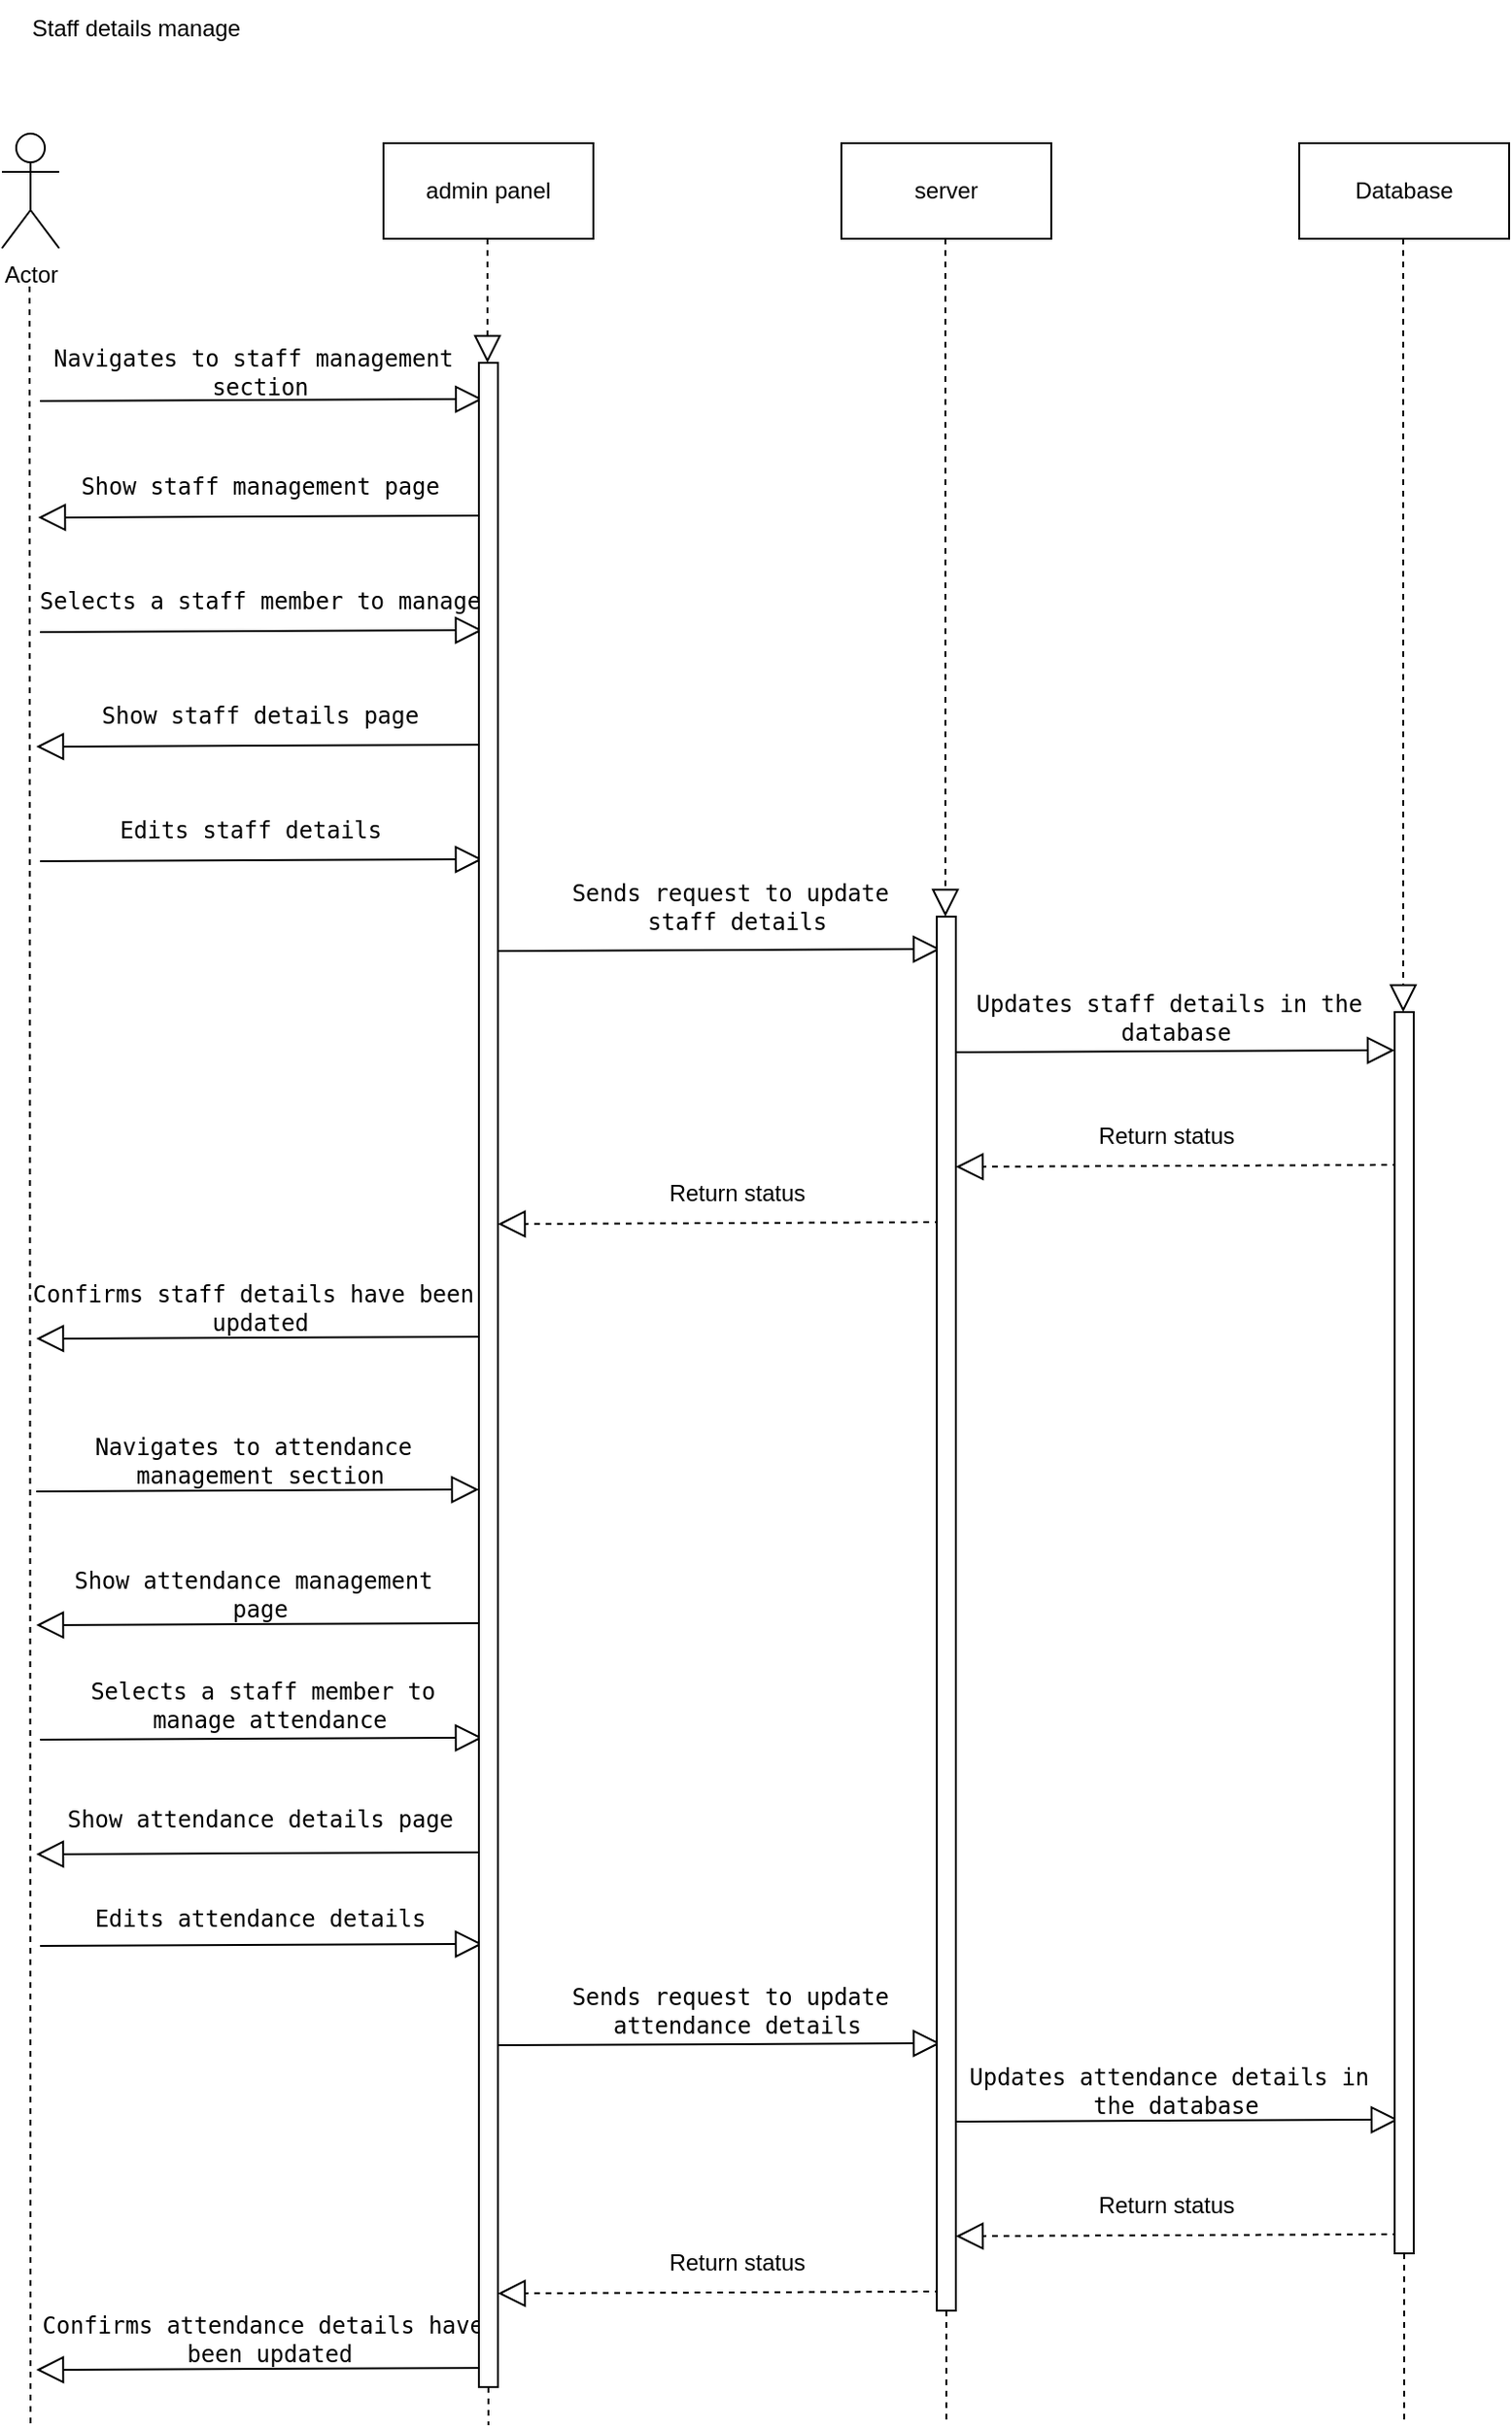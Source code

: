 <mxfile version="21.3.2" type="github">
  <diagram name="Page-1" id="ZU61pW85Vs68K8lzghGT">
    <mxGraphModel dx="954" dy="2213" grid="1" gridSize="10" guides="1" tooltips="1" connect="1" arrows="1" fold="1" page="1" pageScale="1" pageWidth="1100" pageHeight="1700" math="0" shadow="0">
      <root>
        <mxCell id="0" />
        <mxCell id="1" parent="0" />
        <mxCell id="4tsxPiN9Ej_s7Ec1uIhf-1" value="Actor" style="shape=umlActor;verticalLabelPosition=bottom;verticalAlign=top;html=1;outlineConnect=0;" parent="1" vertex="1">
          <mxGeometry x="120" y="40" width="30" height="60" as="geometry" />
        </mxCell>
        <mxCell id="4tsxPiN9Ej_s7Ec1uIhf-2" value="server" style="html=1;whiteSpace=wrap;" parent="1" vertex="1">
          <mxGeometry x="560" y="45" width="110" height="50" as="geometry" />
        </mxCell>
        <mxCell id="4tsxPiN9Ej_s7Ec1uIhf-3" value="admin panel" style="html=1;whiteSpace=wrap;" parent="1" vertex="1">
          <mxGeometry x="320" y="45" width="110" height="50" as="geometry" />
        </mxCell>
        <mxCell id="4tsxPiN9Ej_s7Ec1uIhf-4" value="" style="endArrow=none;dashed=1;endFill=0;endSize=12;html=1;rounded=0;" parent="1" edge="1">
          <mxGeometry width="160" relative="1" as="geometry">
            <mxPoint x="134.5" y="120" as="sourcePoint" />
            <mxPoint x="135" y="1240" as="targetPoint" />
          </mxGeometry>
        </mxCell>
        <mxCell id="4tsxPiN9Ej_s7Ec1uIhf-5" value="" style="endArrow=none;dashed=1;endFill=0;endSize=12;html=1;rounded=0;" parent="1" source="4tsxPiN9Ej_s7Ec1uIhf-50" edge="1">
          <mxGeometry width="160" relative="1" as="geometry">
            <mxPoint x="374.5" y="95" as="sourcePoint" />
            <mxPoint x="375" y="1240" as="targetPoint" />
          </mxGeometry>
        </mxCell>
        <mxCell id="4tsxPiN9Ej_s7Ec1uIhf-6" value="" style="endArrow=none;dashed=1;endFill=0;endSize=12;html=1;rounded=0;" parent="1" source="4tsxPiN9Ej_s7Ec1uIhf-52" edge="1">
          <mxGeometry width="160" relative="1" as="geometry">
            <mxPoint x="614.5" y="95" as="sourcePoint" />
            <mxPoint x="615" y="1240" as="targetPoint" />
          </mxGeometry>
        </mxCell>
        <mxCell id="4tsxPiN9Ej_s7Ec1uIhf-7" value="&lt;pre&gt;&lt;code class=&quot;!whitespace-pre hljs language-rust&quot;&gt;Navigates to staff management &lt;br&gt;section&lt;/code&gt;&lt;/pre&gt;" style="text;html=1;align=center;verticalAlign=middle;resizable=0;points=[];autosize=1;strokeColor=none;fillColor=none;" parent="1" vertex="1">
          <mxGeometry x="140" y="130" width="230" height="70" as="geometry" />
        </mxCell>
        <mxCell id="4tsxPiN9Ej_s7Ec1uIhf-8" value="Database" style="html=1;whiteSpace=wrap;" parent="1" vertex="1">
          <mxGeometry x="800" y="45" width="110" height="50" as="geometry" />
        </mxCell>
        <mxCell id="4tsxPiN9Ej_s7Ec1uIhf-9" value="" style="endArrow=none;dashed=1;endFill=0;endSize=12;html=1;rounded=0;" parent="1" source="4tsxPiN9Ej_s7Ec1uIhf-54" edge="1">
          <mxGeometry width="160" relative="1" as="geometry">
            <mxPoint x="854.5" y="95" as="sourcePoint" />
            <mxPoint x="855" y="1240" as="targetPoint" />
          </mxGeometry>
        </mxCell>
        <mxCell id="4tsxPiN9Ej_s7Ec1uIhf-10" value="&lt;pre&gt;&lt;code class=&quot;!whitespace-pre hljs language-rust&quot;&gt;Show staff management page&lt;/code&gt;&lt;/pre&gt;" style="text;html=1;align=center;verticalAlign=middle;resizable=0;points=[];autosize=1;strokeColor=none;fillColor=none;" parent="1" vertex="1">
          <mxGeometry x="150" y="200" width="210" height="50" as="geometry" />
        </mxCell>
        <mxCell id="4tsxPiN9Ej_s7Ec1uIhf-11" value="&lt;pre&gt;&lt;code class=&quot;!whitespace-pre hljs language-rust&quot;&gt;Selects a staff member to manage&lt;/code&gt;&lt;/pre&gt;" style="text;html=1;align=center;verticalAlign=middle;resizable=0;points=[];autosize=1;strokeColor=none;fillColor=none;" parent="1" vertex="1">
          <mxGeometry x="130" y="260" width="250" height="50" as="geometry" />
        </mxCell>
        <mxCell id="4tsxPiN9Ej_s7Ec1uIhf-12" value="&lt;pre&gt;&lt;code class=&quot;!whitespace-pre hljs language-rust&quot;&gt;Show staff details page&lt;/code&gt;&lt;/pre&gt;" style="text;html=1;align=center;verticalAlign=middle;resizable=0;points=[];autosize=1;strokeColor=none;fillColor=none;" parent="1" vertex="1">
          <mxGeometry x="165" y="320" width="180" height="50" as="geometry" />
        </mxCell>
        <mxCell id="4tsxPiN9Ej_s7Ec1uIhf-13" value="&lt;pre&gt;&lt;code class=&quot;!whitespace-pre hljs language-rust&quot;&gt;Edits staff details&lt;/code&gt;&lt;/pre&gt;" style="text;html=1;align=center;verticalAlign=middle;resizable=0;points=[];autosize=1;strokeColor=none;fillColor=none;" parent="1" vertex="1">
          <mxGeometry x="170" y="380" width="160" height="50" as="geometry" />
        </mxCell>
        <mxCell id="4tsxPiN9Ej_s7Ec1uIhf-14" value="&lt;pre&gt;&lt;code class=&quot;!whitespace-pre hljs language-rust&quot;&gt;Sends request to update &lt;br&gt;staff details&lt;/code&gt;&lt;/pre&gt;" style="text;html=1;align=center;verticalAlign=middle;resizable=0;points=[];autosize=1;strokeColor=none;fillColor=none;" parent="1" vertex="1">
          <mxGeometry x="410" y="410" width="190" height="70" as="geometry" />
        </mxCell>
        <mxCell id="4tsxPiN9Ej_s7Ec1uIhf-15" value="&lt;pre&gt;&lt;code class=&quot;!whitespace-pre hljs language-rust&quot;&gt;Updates staff details in the &lt;br&gt;database&lt;/code&gt;&lt;/pre&gt;" style="text;html=1;align=center;verticalAlign=middle;resizable=0;points=[];autosize=1;strokeColor=none;fillColor=none;" parent="1" vertex="1">
          <mxGeometry x="620" y="468" width="230" height="70" as="geometry" />
        </mxCell>
        <mxCell id="4tsxPiN9Ej_s7Ec1uIhf-16" value="&lt;div&gt;Return status&lt;/div&gt;" style="text;html=1;align=center;verticalAlign=middle;resizable=0;points=[];autosize=1;strokeColor=none;fillColor=none;" parent="1" vertex="1">
          <mxGeometry x="680" y="550" width="100" height="30" as="geometry" />
        </mxCell>
        <mxCell id="4tsxPiN9Ej_s7Ec1uIhf-17" value="Return status" style="text;html=1;align=center;verticalAlign=middle;resizable=0;points=[];autosize=1;strokeColor=none;fillColor=none;" parent="1" vertex="1">
          <mxGeometry x="455" y="580" width="100" height="30" as="geometry" />
        </mxCell>
        <mxCell id="4tsxPiN9Ej_s7Ec1uIhf-18" value="&lt;pre&gt;&lt;code class=&quot;!whitespace-pre hljs language-rust&quot;&gt;Confirms staff details have been &lt;br&gt;updated&lt;/code&gt;&lt;/pre&gt;" style="text;html=1;align=center;verticalAlign=middle;resizable=0;points=[];autosize=1;strokeColor=none;fillColor=none;" parent="1" vertex="1">
          <mxGeometry x="130" y="620" width="250" height="70" as="geometry" />
        </mxCell>
        <mxCell id="4tsxPiN9Ej_s7Ec1uIhf-19" value="&lt;pre&gt;&lt;code class=&quot;!whitespace-pre hljs language-rust&quot;&gt;Navigates to attendance &lt;br&gt;management section&lt;/code&gt;&lt;/pre&gt;" style="text;html=1;align=center;verticalAlign=middle;resizable=0;points=[];autosize=1;strokeColor=none;fillColor=none;" parent="1" vertex="1">
          <mxGeometry x="160" y="700" width="190" height="70" as="geometry" />
        </mxCell>
        <mxCell id="4tsxPiN9Ej_s7Ec1uIhf-21" value="&lt;pre&gt;&lt;code class=&quot;!whitespace-pre hljs language-rust&quot;&gt;Show attendance management &lt;br&gt;page&lt;/code&gt;&lt;/pre&gt;" style="text;html=1;align=center;verticalAlign=middle;resizable=0;points=[];autosize=1;strokeColor=none;fillColor=none;" parent="1" vertex="1">
          <mxGeometry x="150" y="770" width="210" height="70" as="geometry" />
        </mxCell>
        <mxCell id="4tsxPiN9Ej_s7Ec1uIhf-22" value="&lt;pre&gt;&lt;code class=&quot;!whitespace-pre hljs language-rust&quot;&gt;Selects a staff member to &lt;br&gt;manage attendance&lt;/code&gt;&lt;/pre&gt;" style="text;html=1;align=center;verticalAlign=middle;resizable=0;points=[];autosize=1;strokeColor=none;fillColor=none;" parent="1" vertex="1">
          <mxGeometry x="155" y="828" width="210" height="70" as="geometry" />
        </mxCell>
        <mxCell id="4tsxPiN9Ej_s7Ec1uIhf-23" value="&lt;pre&gt;&lt;code class=&quot;!whitespace-pre hljs language-rust&quot;&gt;Show attendance details page&lt;/code&gt;&lt;/pre&gt;" style="text;html=1;align=center;verticalAlign=middle;resizable=0;points=[];autosize=1;strokeColor=none;fillColor=none;" parent="1" vertex="1">
          <mxGeometry x="145" y="898" width="220" height="50" as="geometry" />
        </mxCell>
        <mxCell id="4tsxPiN9Ej_s7Ec1uIhf-24" value="&lt;pre&gt;&lt;code class=&quot;!whitespace-pre hljs language-rust&quot;&gt;Edits attendance details&lt;/code&gt;&lt;/pre&gt;" style="text;html=1;align=center;verticalAlign=middle;resizable=0;points=[];autosize=1;strokeColor=none;fillColor=none;" parent="1" vertex="1">
          <mxGeometry x="160" y="950" width="190" height="50" as="geometry" />
        </mxCell>
        <mxCell id="4tsxPiN9Ej_s7Ec1uIhf-25" value="&lt;pre&gt;&lt;code class=&quot;!whitespace-pre hljs language-rust&quot;&gt;Sends request to update &lt;br&gt;attendance details&lt;/code&gt;&lt;/pre&gt;" style="text;html=1;align=center;verticalAlign=middle;resizable=0;points=[];autosize=1;strokeColor=none;fillColor=none;" parent="1" vertex="1">
          <mxGeometry x="410" y="988" width="190" height="70" as="geometry" />
        </mxCell>
        <mxCell id="4tsxPiN9Ej_s7Ec1uIhf-26" value="&lt;pre&gt;&lt;code class=&quot;!whitespace-pre hljs language-rust&quot;&gt;Updates attendance details in &lt;br&gt;the database&lt;/code&gt;&lt;/pre&gt;" style="text;html=1;align=center;verticalAlign=middle;resizable=0;points=[];autosize=1;strokeColor=none;fillColor=none;" parent="1" vertex="1">
          <mxGeometry x="620" y="1030" width="230" height="70" as="geometry" />
        </mxCell>
        <mxCell id="4tsxPiN9Ej_s7Ec1uIhf-27" value="&lt;pre&gt;&lt;code class=&quot;!whitespace-pre hljs language-rust&quot;&gt;Confirms attendance details have &lt;br&gt;been updated&lt;/code&gt;&lt;/pre&gt;" style="text;html=1;align=center;verticalAlign=middle;resizable=0;points=[];autosize=1;strokeColor=none;fillColor=none;" parent="1" vertex="1">
          <mxGeometry x="135" y="1160" width="250" height="70" as="geometry" />
        </mxCell>
        <mxCell id="4tsxPiN9Ej_s7Ec1uIhf-28" value="Return status" style="text;html=1;align=center;verticalAlign=middle;resizable=0;points=[];autosize=1;strokeColor=none;fillColor=none;" parent="1" vertex="1">
          <mxGeometry x="680" y="1110" width="100" height="30" as="geometry" />
        </mxCell>
        <mxCell id="4tsxPiN9Ej_s7Ec1uIhf-29" value="Return status" style="text;html=1;align=center;verticalAlign=middle;resizable=0;points=[];autosize=1;strokeColor=none;fillColor=none;" parent="1" vertex="1">
          <mxGeometry x="455" y="1140" width="100" height="30" as="geometry" />
        </mxCell>
        <mxCell id="4tsxPiN9Ej_s7Ec1uIhf-30" value="" style="endArrow=block;endFill=0;endSize=12;html=1;rounded=0;entryX=1.009;entryY=0.7;entryDx=0;entryDy=0;entryPerimeter=0;" parent="1" target="4tsxPiN9Ej_s7Ec1uIhf-7" edge="1">
          <mxGeometry width="160" relative="1" as="geometry">
            <mxPoint x="140" y="180" as="sourcePoint" />
            <mxPoint x="300" y="180" as="targetPoint" />
          </mxGeometry>
        </mxCell>
        <mxCell id="4tsxPiN9Ej_s7Ec1uIhf-31" value="" style="endArrow=block;endFill=0;endSize=12;html=1;rounded=0;entryX=1.009;entryY=0.7;entryDx=0;entryDy=0;entryPerimeter=0;" parent="1" edge="1">
          <mxGeometry width="160" relative="1" as="geometry">
            <mxPoint x="371" y="240" as="sourcePoint" />
            <mxPoint x="139" y="241" as="targetPoint" />
          </mxGeometry>
        </mxCell>
        <mxCell id="4tsxPiN9Ej_s7Ec1uIhf-32" value="" style="endArrow=block;endFill=0;endSize=12;html=1;rounded=0;entryX=1.009;entryY=0.7;entryDx=0;entryDy=0;entryPerimeter=0;" parent="1" edge="1">
          <mxGeometry width="160" relative="1" as="geometry">
            <mxPoint x="140" y="301" as="sourcePoint" />
            <mxPoint x="372" y="300" as="targetPoint" />
          </mxGeometry>
        </mxCell>
        <mxCell id="4tsxPiN9Ej_s7Ec1uIhf-33" value="" style="endArrow=block;endFill=0;endSize=12;html=1;rounded=0;entryX=1.009;entryY=0.7;entryDx=0;entryDy=0;entryPerimeter=0;" parent="1" edge="1">
          <mxGeometry width="160" relative="1" as="geometry">
            <mxPoint x="370" y="360" as="sourcePoint" />
            <mxPoint x="138" y="361" as="targetPoint" />
          </mxGeometry>
        </mxCell>
        <mxCell id="4tsxPiN9Ej_s7Ec1uIhf-34" value="" style="endArrow=block;endFill=0;endSize=12;html=1;rounded=0;entryX=1.009;entryY=0.7;entryDx=0;entryDy=0;entryPerimeter=0;" parent="1" edge="1">
          <mxGeometry width="160" relative="1" as="geometry">
            <mxPoint x="140" y="421" as="sourcePoint" />
            <mxPoint x="372" y="420" as="targetPoint" />
          </mxGeometry>
        </mxCell>
        <mxCell id="4tsxPiN9Ej_s7Ec1uIhf-35" value="" style="endArrow=block;endFill=0;endSize=12;html=1;rounded=0;entryX=1.009;entryY=0.7;entryDx=0;entryDy=0;entryPerimeter=0;" parent="1" edge="1">
          <mxGeometry width="160" relative="1" as="geometry">
            <mxPoint x="380" y="468" as="sourcePoint" />
            <mxPoint x="612" y="467" as="targetPoint" />
          </mxGeometry>
        </mxCell>
        <mxCell id="4tsxPiN9Ej_s7Ec1uIhf-36" value="" style="endArrow=block;endFill=0;endSize=12;html=1;rounded=0;entryX=1.009;entryY=0.7;entryDx=0;entryDy=0;entryPerimeter=0;" parent="1" edge="1">
          <mxGeometry width="160" relative="1" as="geometry">
            <mxPoint x="618" y="521" as="sourcePoint" />
            <mxPoint x="850" y="520" as="targetPoint" />
          </mxGeometry>
        </mxCell>
        <mxCell id="4tsxPiN9Ej_s7Ec1uIhf-37" value="" style="endArrow=block;endFill=0;endSize=12;html=1;rounded=0;entryX=1.009;entryY=0.7;entryDx=0;entryDy=0;entryPerimeter=0;dashed=1;" parent="1" edge="1">
          <mxGeometry width="160" relative="1" as="geometry">
            <mxPoint x="852" y="580" as="sourcePoint" />
            <mxPoint x="620" y="581" as="targetPoint" />
          </mxGeometry>
        </mxCell>
        <mxCell id="4tsxPiN9Ej_s7Ec1uIhf-38" value="" style="endArrow=block;endFill=0;endSize=12;html=1;rounded=0;entryX=1.009;entryY=0.7;entryDx=0;entryDy=0;entryPerimeter=0;dashed=1;" parent="1" edge="1">
          <mxGeometry width="160" relative="1" as="geometry">
            <mxPoint x="612" y="610" as="sourcePoint" />
            <mxPoint x="380" y="611" as="targetPoint" />
          </mxGeometry>
        </mxCell>
        <mxCell id="4tsxPiN9Ej_s7Ec1uIhf-39" value="" style="endArrow=block;endFill=0;endSize=12;html=1;rounded=0;entryX=1.009;entryY=0.7;entryDx=0;entryDy=0;entryPerimeter=0;" parent="1" edge="1">
          <mxGeometry width="160" relative="1" as="geometry">
            <mxPoint x="370" y="670" as="sourcePoint" />
            <mxPoint x="138" y="671" as="targetPoint" />
          </mxGeometry>
        </mxCell>
        <mxCell id="4tsxPiN9Ej_s7Ec1uIhf-40" value="" style="endArrow=block;endFill=0;endSize=12;html=1;rounded=0;entryX=1.009;entryY=0.7;entryDx=0;entryDy=0;entryPerimeter=0;" parent="1" edge="1">
          <mxGeometry width="160" relative="1" as="geometry">
            <mxPoint x="138" y="751" as="sourcePoint" />
            <mxPoint x="370" y="750" as="targetPoint" />
          </mxGeometry>
        </mxCell>
        <mxCell id="4tsxPiN9Ej_s7Ec1uIhf-41" value="" style="endArrow=block;endFill=0;endSize=12;html=1;rounded=0;entryX=1.009;entryY=0.7;entryDx=0;entryDy=0;entryPerimeter=0;" parent="1" edge="1">
          <mxGeometry width="160" relative="1" as="geometry">
            <mxPoint x="370" y="820" as="sourcePoint" />
            <mxPoint x="138" y="821" as="targetPoint" />
          </mxGeometry>
        </mxCell>
        <mxCell id="4tsxPiN9Ej_s7Ec1uIhf-42" value="" style="endArrow=block;endFill=0;endSize=12;html=1;rounded=0;entryX=1.009;entryY=0.7;entryDx=0;entryDy=0;entryPerimeter=0;" parent="1" edge="1">
          <mxGeometry width="160" relative="1" as="geometry">
            <mxPoint x="140" y="881" as="sourcePoint" />
            <mxPoint x="372" y="880" as="targetPoint" />
          </mxGeometry>
        </mxCell>
        <mxCell id="4tsxPiN9Ej_s7Ec1uIhf-43" value="" style="endArrow=block;endFill=0;endSize=12;html=1;rounded=0;entryX=1.009;entryY=0.7;entryDx=0;entryDy=0;entryPerimeter=0;" parent="1" edge="1">
          <mxGeometry width="160" relative="1" as="geometry">
            <mxPoint x="370" y="940" as="sourcePoint" />
            <mxPoint x="138" y="941" as="targetPoint" />
          </mxGeometry>
        </mxCell>
        <mxCell id="4tsxPiN9Ej_s7Ec1uIhf-44" value="" style="endArrow=block;endFill=0;endSize=12;html=1;rounded=0;entryX=1.009;entryY=0.7;entryDx=0;entryDy=0;entryPerimeter=0;" parent="1" edge="1">
          <mxGeometry width="160" relative="1" as="geometry">
            <mxPoint x="140" y="989" as="sourcePoint" />
            <mxPoint x="372" y="988" as="targetPoint" />
          </mxGeometry>
        </mxCell>
        <mxCell id="4tsxPiN9Ej_s7Ec1uIhf-45" value="" style="endArrow=block;endFill=0;endSize=12;html=1;rounded=0;entryX=1.009;entryY=0.7;entryDx=0;entryDy=0;entryPerimeter=0;" parent="1" edge="1">
          <mxGeometry width="160" relative="1" as="geometry">
            <mxPoint x="380" y="1041" as="sourcePoint" />
            <mxPoint x="612" y="1040" as="targetPoint" />
          </mxGeometry>
        </mxCell>
        <mxCell id="4tsxPiN9Ej_s7Ec1uIhf-46" value="" style="endArrow=block;endFill=0;endSize=12;html=1;rounded=0;entryX=1.009;entryY=0.7;entryDx=0;entryDy=0;entryPerimeter=0;" parent="1" edge="1">
          <mxGeometry width="160" relative="1" as="geometry">
            <mxPoint x="620" y="1081" as="sourcePoint" />
            <mxPoint x="852" y="1080" as="targetPoint" />
          </mxGeometry>
        </mxCell>
        <mxCell id="4tsxPiN9Ej_s7Ec1uIhf-47" value="" style="endArrow=block;endFill=0;endSize=12;html=1;rounded=0;entryX=1.009;entryY=0.7;entryDx=0;entryDy=0;entryPerimeter=0;dashed=1;" parent="1" edge="1">
          <mxGeometry width="160" relative="1" as="geometry">
            <mxPoint x="852" y="1140" as="sourcePoint" />
            <mxPoint x="620" y="1141" as="targetPoint" />
          </mxGeometry>
        </mxCell>
        <mxCell id="4tsxPiN9Ej_s7Ec1uIhf-48" value="" style="endArrow=block;endFill=0;endSize=12;html=1;rounded=0;entryX=1.009;entryY=0.7;entryDx=0;entryDy=0;entryPerimeter=0;dashed=1;" parent="1" edge="1">
          <mxGeometry width="160" relative="1" as="geometry">
            <mxPoint x="612" y="1170" as="sourcePoint" />
            <mxPoint x="380" y="1171" as="targetPoint" />
          </mxGeometry>
        </mxCell>
        <mxCell id="4tsxPiN9Ej_s7Ec1uIhf-49" value="" style="endArrow=block;endFill=0;endSize=12;html=1;rounded=0;entryX=1.009;entryY=0.7;entryDx=0;entryDy=0;entryPerimeter=0;" parent="1" edge="1">
          <mxGeometry width="160" relative="1" as="geometry">
            <mxPoint x="370" y="1210" as="sourcePoint" />
            <mxPoint x="138" y="1211" as="targetPoint" />
          </mxGeometry>
        </mxCell>
        <mxCell id="4tsxPiN9Ej_s7Ec1uIhf-51" value="" style="endArrow=block;dashed=1;endFill=0;endSize=12;html=1;rounded=0;" parent="1" target="4tsxPiN9Ej_s7Ec1uIhf-50" edge="1">
          <mxGeometry width="160" relative="1" as="geometry">
            <mxPoint x="374.5" y="95" as="sourcePoint" />
            <mxPoint x="375" y="1240" as="targetPoint" />
          </mxGeometry>
        </mxCell>
        <mxCell id="4tsxPiN9Ej_s7Ec1uIhf-50" value="" style="html=1;points=[];perimeter=orthogonalPerimeter;outlineConnect=0;targetShapes=umlLifeline;portConstraint=eastwest;newEdgeStyle={&quot;edgeStyle&quot;:&quot;elbowEdgeStyle&quot;,&quot;elbow&quot;:&quot;vertical&quot;,&quot;curved&quot;:0,&quot;rounded&quot;:0};" parent="1" vertex="1">
          <mxGeometry x="370" y="160" width="10" height="1060" as="geometry" />
        </mxCell>
        <mxCell id="4tsxPiN9Ej_s7Ec1uIhf-53" value="" style="endArrow=block;dashed=1;endFill=0;endSize=12;html=1;rounded=0;" parent="1" target="4tsxPiN9Ej_s7Ec1uIhf-52" edge="1">
          <mxGeometry width="160" relative="1" as="geometry">
            <mxPoint x="614.5" y="95" as="sourcePoint" />
            <mxPoint x="615" y="1240" as="targetPoint" />
          </mxGeometry>
        </mxCell>
        <mxCell id="4tsxPiN9Ej_s7Ec1uIhf-52" value="" style="html=1;points=[];perimeter=orthogonalPerimeter;outlineConnect=0;targetShapes=umlLifeline;portConstraint=eastwest;newEdgeStyle={&quot;edgeStyle&quot;:&quot;elbowEdgeStyle&quot;,&quot;elbow&quot;:&quot;vertical&quot;,&quot;curved&quot;:0,&quot;rounded&quot;:0};" parent="1" vertex="1">
          <mxGeometry x="610" y="450" width="10" height="730" as="geometry" />
        </mxCell>
        <mxCell id="4tsxPiN9Ej_s7Ec1uIhf-55" value="" style="endArrow=block;dashed=1;endFill=0;endSize=12;html=1;rounded=0;" parent="1" target="4tsxPiN9Ej_s7Ec1uIhf-54" edge="1">
          <mxGeometry width="160" relative="1" as="geometry">
            <mxPoint x="854.5" y="95" as="sourcePoint" />
            <mxPoint x="855" y="1240" as="targetPoint" />
          </mxGeometry>
        </mxCell>
        <mxCell id="4tsxPiN9Ej_s7Ec1uIhf-54" value="" style="html=1;points=[];perimeter=orthogonalPerimeter;outlineConnect=0;targetShapes=umlLifeline;portConstraint=eastwest;newEdgeStyle={&quot;edgeStyle&quot;:&quot;elbowEdgeStyle&quot;,&quot;elbow&quot;:&quot;vertical&quot;,&quot;curved&quot;:0,&quot;rounded&quot;:0};" parent="1" vertex="1">
          <mxGeometry x="850" y="500" width="10" height="650" as="geometry" />
        </mxCell>
        <mxCell id="9zKR75jBKCfL6BWd4e4x-1" value="Staff details manage" style="text;html=1;align=center;verticalAlign=middle;resizable=0;points=[];autosize=1;strokeColor=none;fillColor=none;" parent="1" vertex="1">
          <mxGeometry x="120" y="-30" width="140" height="30" as="geometry" />
        </mxCell>
      </root>
    </mxGraphModel>
  </diagram>
</mxfile>
